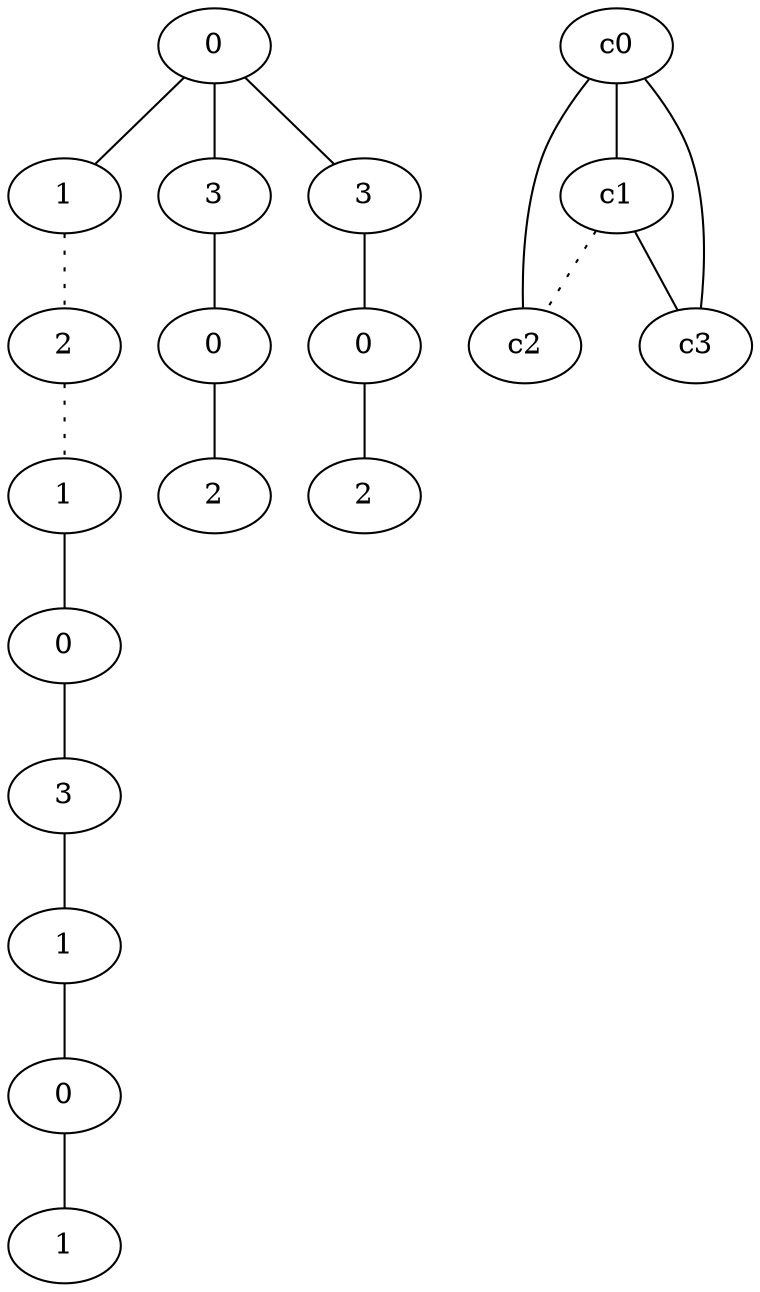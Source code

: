 graph {
a0[label=0];
a1[label=1];
a2[label=2];
a3[label=1];
a4[label=0];
a5[label=3];
a6[label=1];
a7[label=0];
a8[label=1];
a9[label=3];
a10[label=0];
a11[label=2];
a12[label=3];
a13[label=0];
a14[label=2];
a0 -- a1;
a0 -- a9;
a0 -- a12;
a1 -- a2 [style=dotted];
a2 -- a3 [style=dotted];
a3 -- a4;
a4 -- a5;
a5 -- a6;
a6 -- a7;
a7 -- a8;
a9 -- a10;
a10 -- a11;
a12 -- a13;
a13 -- a14;
c0 -- c1;
c0 -- c2;
c0 -- c3;
c1 -- c2 [style=dotted];
c1 -- c3;
}
